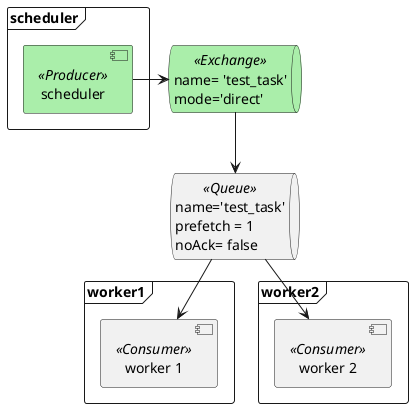 @startuml
    frame scheduler {
        component  "scheduler" <<Producer>> as Producer #aaeeaa
    }
    queue  "name= 'test_task'\nmode='direct'" <<Exchange>> as broadcast #aaeeaa 
    queue  "name='test_task'\nprefetch = 1\nnoAck= false" <<Queue>> as l1
    
    frame worker1 {
    
    component  "worker 1" <<Consumer>> as Listener1 
    }
    
    frame worker2 {
    
    component  "worker 2" <<Consumer>> as Listener2 
    }
    
    
    Producer -> broadcast
    broadcast --> l1
    l1 --> Listener1
    l1 --> Listener2

@enduml  
